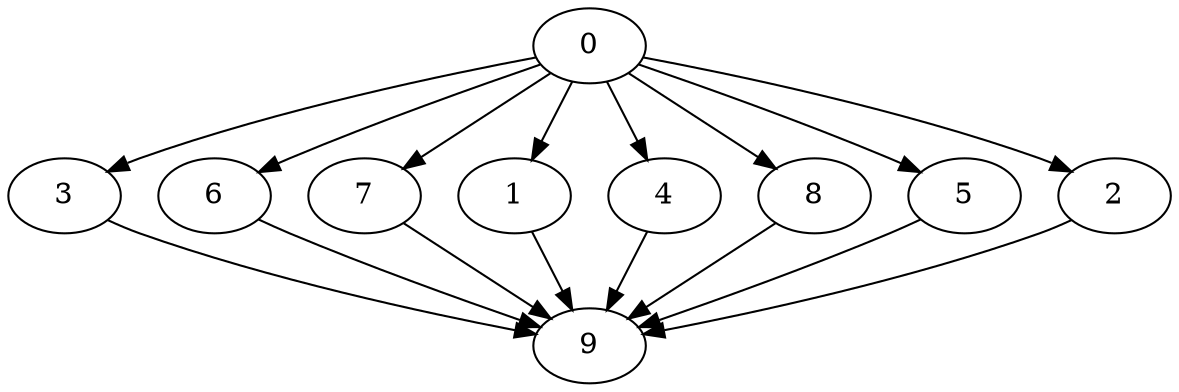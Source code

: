 digraph "Fork_Join_Nodes_10_CCR_9.98_WeightType_Random#1" {
	graph ["Duplicate states"=0,
		GraphType=F_J,
		"Max states in OPEN"=0,
		Modes="120000ms; topo-ordered tasks, ; Pruning: task equivalence, fixed order ready list, ; F-value: ; Optimisation: best schedule length (\
SL) optimisation on equal, ",
		NumberOfTasks=10,
		"Pruned using list schedule length"=173,
		"States removed from OPEN"=0,
		TargetSystem="Homogeneous-2",
		"Time to schedule (ms)"=119,
		"Total idle time"=60,
		"Total schedule length"=84,
		"Total sequential time"=84,
		"Total states created"=346
	];
	0	["Finish time"=4,
		Processor=0,
		"Start time"=0,
		Weight=4];
	3	["Finish time"=10,
		Processor=0,
		"Start time"=4,
		Weight=6];
	0 -> 3	[Weight=30];
	6	["Finish time"=19,
		Processor=0,
		"Start time"=10,
		Weight=9];
	0 -> 6	[Weight=69];
	7	["Finish time"=27,
		Processor=0,
		"Start time"=19,
		Weight=8];
	0 -> 7	[Weight=49];
	1	["Finish time"=37,
		Processor=0,
		"Start time"=27,
		Weight=10];
	0 -> 1	[Weight=49];
	4	["Finish time"=47,
		Processor=0,
		"Start time"=37,
		Weight=10];
	0 -> 4	[Weight=20];
	8	["Finish time"=57,
		Processor=0,
		"Start time"=47,
		Weight=10];
	0 -> 8	[Weight=59];
	5	["Finish time"=64,
		Processor=0,
		"Start time"=57,
		Weight=7];
	0 -> 5	[Weight=20];
	2	["Finish time"=74,
		Processor=0,
		"Start time"=64,
		Weight=10];
	0 -> 2	[Weight=69];
	9	["Finish time"=84,
		Processor=0,
		"Start time"=74,
		Weight=10];
	3 -> 9	[Weight=79];
	6 -> 9	[Weight=69];
	7 -> 9	[Weight=69];
	1 -> 9	[Weight=59];
	4 -> 9	[Weight=59];
	8 -> 9	[Weight=49];
	5 -> 9	[Weight=49];
	2 -> 9	[Weight=40];
}

